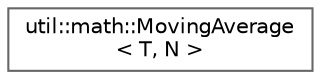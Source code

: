 digraph "Graphical Class Hierarchy"
{
 // LATEX_PDF_SIZE
  bgcolor="transparent";
  edge [fontname=Helvetica,fontsize=10,labelfontname=Helvetica,labelfontsize=10];
  node [fontname=Helvetica,fontsize=10,shape=box,height=0.2,width=0.4];
  rankdir="LR";
  Node0 [id="Node000000",label="util::math::MovingAverage\l\< T, N \>",height=0.2,width=0.4,color="grey40", fillcolor="white", style="filled",URL="$d3/de7/classutil_1_1math_1_1MovingAverage.html",tooltip=" "];
}
